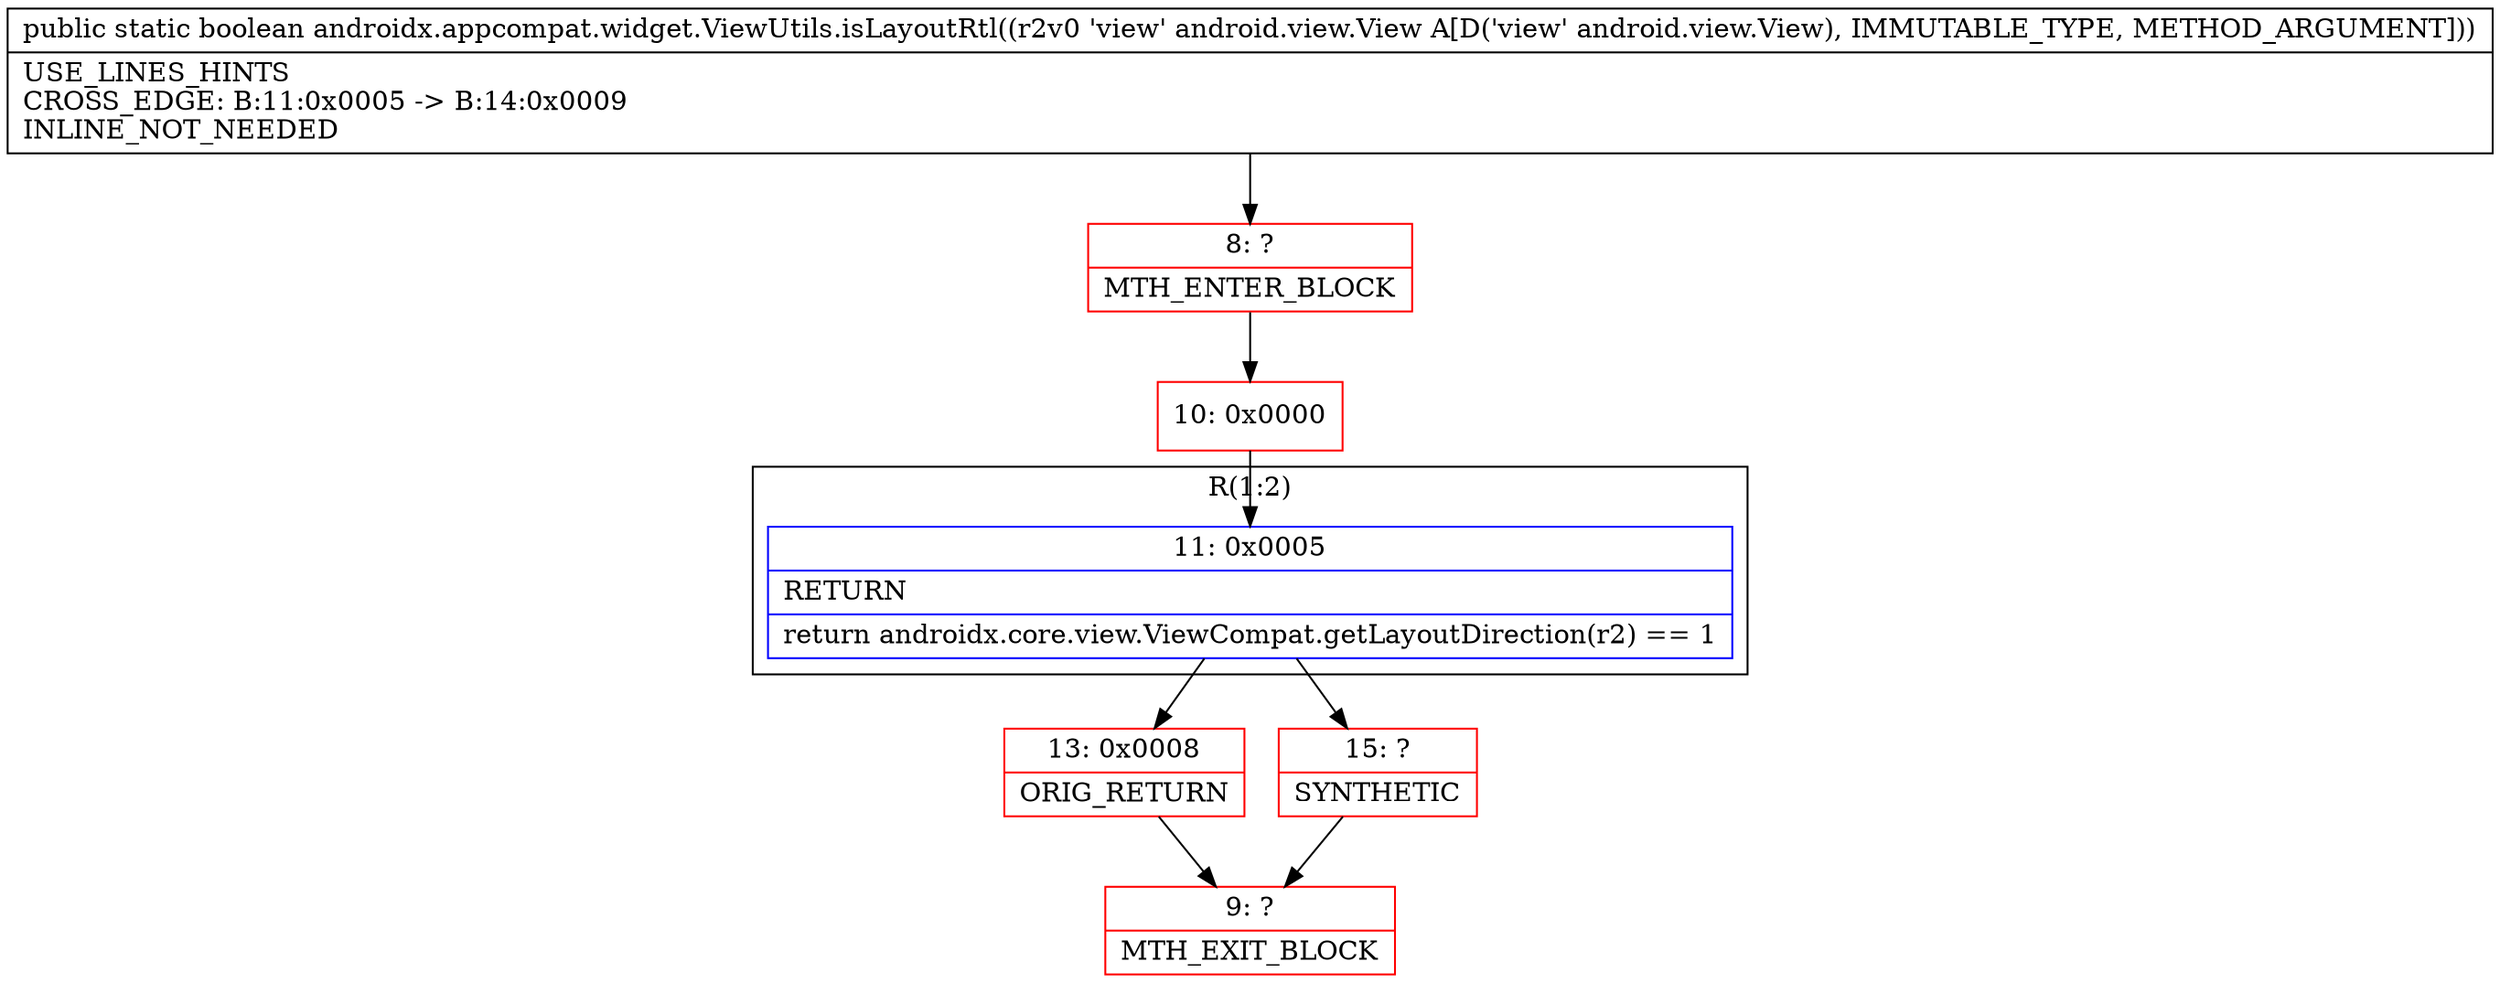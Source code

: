 digraph "CFG forandroidx.appcompat.widget.ViewUtils.isLayoutRtl(Landroid\/view\/View;)Z" {
subgraph cluster_Region_189781534 {
label = "R(1:2)";
node [shape=record,color=blue];
Node_11 [shape=record,label="{11\:\ 0x0005|RETURN\l|return androidx.core.view.ViewCompat.getLayoutDirection(r2) == 1\l}"];
}
Node_8 [shape=record,color=red,label="{8\:\ ?|MTH_ENTER_BLOCK\l}"];
Node_10 [shape=record,color=red,label="{10\:\ 0x0000}"];
Node_13 [shape=record,color=red,label="{13\:\ 0x0008|ORIG_RETURN\l}"];
Node_9 [shape=record,color=red,label="{9\:\ ?|MTH_EXIT_BLOCK\l}"];
Node_15 [shape=record,color=red,label="{15\:\ ?|SYNTHETIC\l}"];
MethodNode[shape=record,label="{public static boolean androidx.appcompat.widget.ViewUtils.isLayoutRtl((r2v0 'view' android.view.View A[D('view' android.view.View), IMMUTABLE_TYPE, METHOD_ARGUMENT]))  | USE_LINES_HINTS\lCROSS_EDGE: B:11:0x0005 \-\> B:14:0x0009\lINLINE_NOT_NEEDED\l}"];
MethodNode -> Node_8;Node_11 -> Node_13;
Node_11 -> Node_15;
Node_8 -> Node_10;
Node_10 -> Node_11;
Node_13 -> Node_9;
Node_15 -> Node_9;
}

